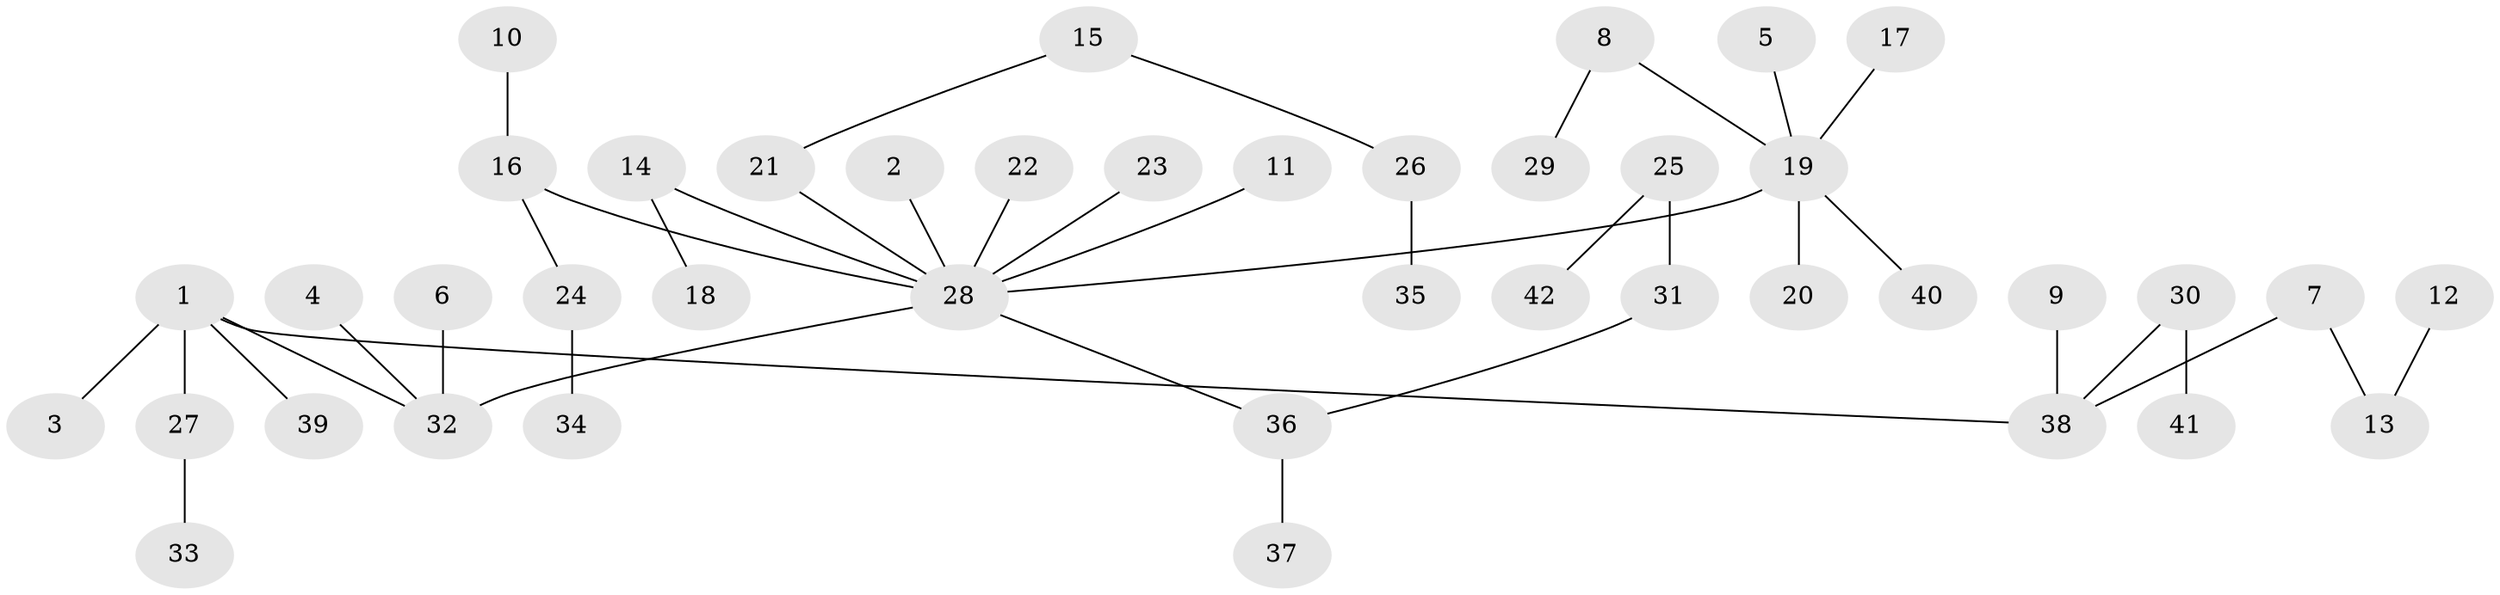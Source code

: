 // original degree distribution, {7: 0.024096385542168676, 5: 0.03614457831325301, 2: 0.1927710843373494, 3: 0.1927710843373494, 1: 0.5180722891566265, 4: 0.03614457831325301}
// Generated by graph-tools (version 1.1) at 2025/26/03/09/25 03:26:32]
// undirected, 42 vertices, 41 edges
graph export_dot {
graph [start="1"]
  node [color=gray90,style=filled];
  1;
  2;
  3;
  4;
  5;
  6;
  7;
  8;
  9;
  10;
  11;
  12;
  13;
  14;
  15;
  16;
  17;
  18;
  19;
  20;
  21;
  22;
  23;
  24;
  25;
  26;
  27;
  28;
  29;
  30;
  31;
  32;
  33;
  34;
  35;
  36;
  37;
  38;
  39;
  40;
  41;
  42;
  1 -- 3 [weight=1.0];
  1 -- 27 [weight=1.0];
  1 -- 32 [weight=1.0];
  1 -- 38 [weight=1.0];
  1 -- 39 [weight=1.0];
  2 -- 28 [weight=1.0];
  4 -- 32 [weight=1.0];
  5 -- 19 [weight=1.0];
  6 -- 32 [weight=1.0];
  7 -- 13 [weight=1.0];
  7 -- 38 [weight=1.0];
  8 -- 19 [weight=1.0];
  8 -- 29 [weight=1.0];
  9 -- 38 [weight=1.0];
  10 -- 16 [weight=1.0];
  11 -- 28 [weight=1.0];
  12 -- 13 [weight=1.0];
  14 -- 18 [weight=1.0];
  14 -- 28 [weight=1.0];
  15 -- 21 [weight=1.0];
  15 -- 26 [weight=1.0];
  16 -- 24 [weight=1.0];
  16 -- 28 [weight=1.0];
  17 -- 19 [weight=1.0];
  19 -- 20 [weight=1.0];
  19 -- 28 [weight=1.0];
  19 -- 40 [weight=1.0];
  21 -- 28 [weight=1.0];
  22 -- 28 [weight=1.0];
  23 -- 28 [weight=1.0];
  24 -- 34 [weight=1.0];
  25 -- 31 [weight=1.0];
  25 -- 42 [weight=1.0];
  26 -- 35 [weight=1.0];
  27 -- 33 [weight=1.0];
  28 -- 32 [weight=1.0];
  28 -- 36 [weight=1.0];
  30 -- 38 [weight=1.0];
  30 -- 41 [weight=1.0];
  31 -- 36 [weight=1.0];
  36 -- 37 [weight=1.0];
}
